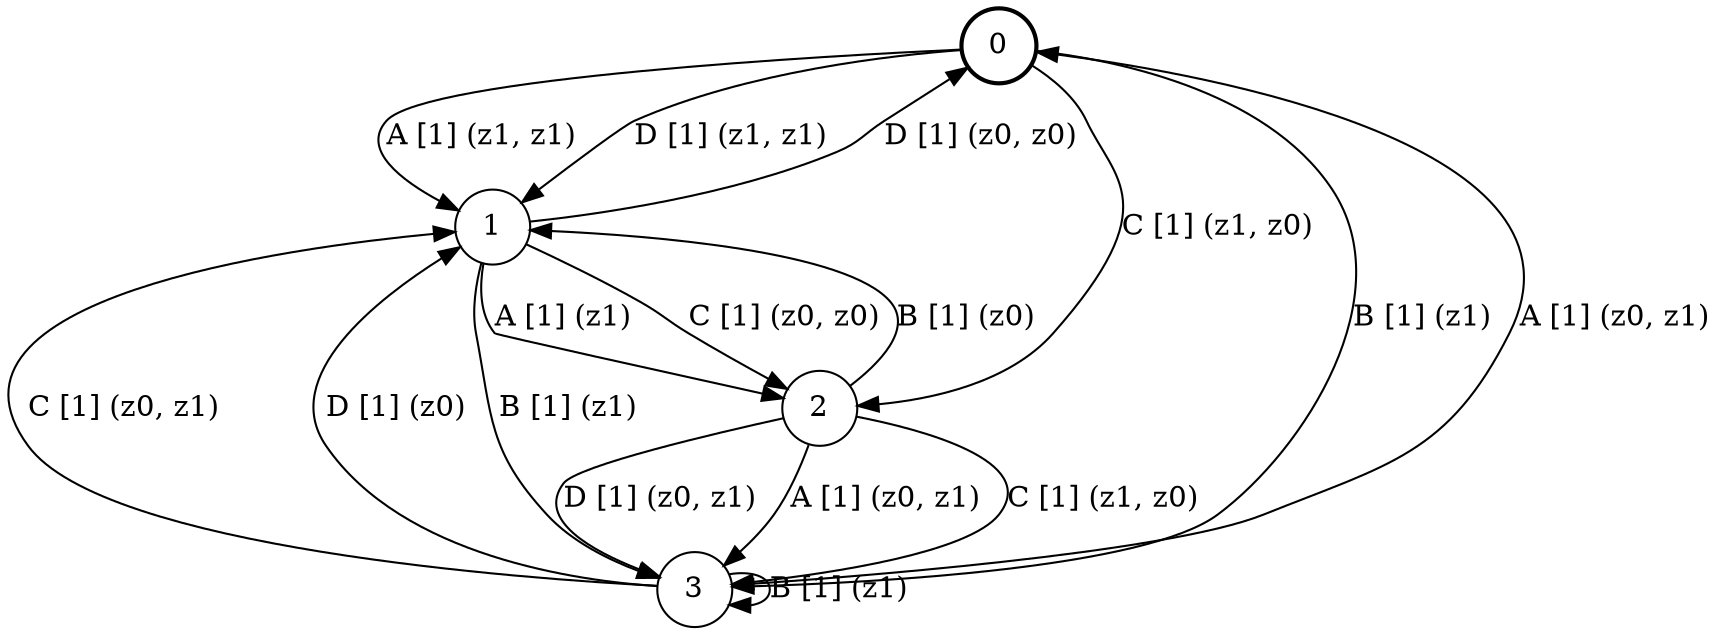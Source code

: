 # generated file, don't try to modify
# command: dot -Tpng <filename> > tree.png
digraph Automaton {
    node [shape = circle];
    0 [style = "bold"];
    0 -> 1 [label = "A [1] (z1, z1) "];
    0 -> 3 [label = "B [1] (z1) "];
    0 -> 2 [label = "C [1] (z1, z0) "];
    0 -> 1 [label = "D [1] (z1, z1) "];
    1 -> 2 [label = "A [1] (z1) "];
    1 -> 3 [label = "B [1] (z1) "];
    1 -> 2 [label = "C [1] (z0, z0) "];
    1 -> 0 [label = "D [1] (z0, z0) "];
    2 -> 3 [label = "A [1] (z0, z1) "];
    2 -> 1 [label = "B [1] (z0) "];
    2 -> 3 [label = "C [1] (z1, z0) "];
    2 -> 3 [label = "D [1] (z0, z1) "];
    3 -> 0 [label = "A [1] (z0, z1) "];
    3 -> 3 [label = "B [1] (z1) "];
    3 -> 1 [label = "C [1] (z0, z1) "];
    3 -> 1 [label = "D [1] (z0) "];
}
